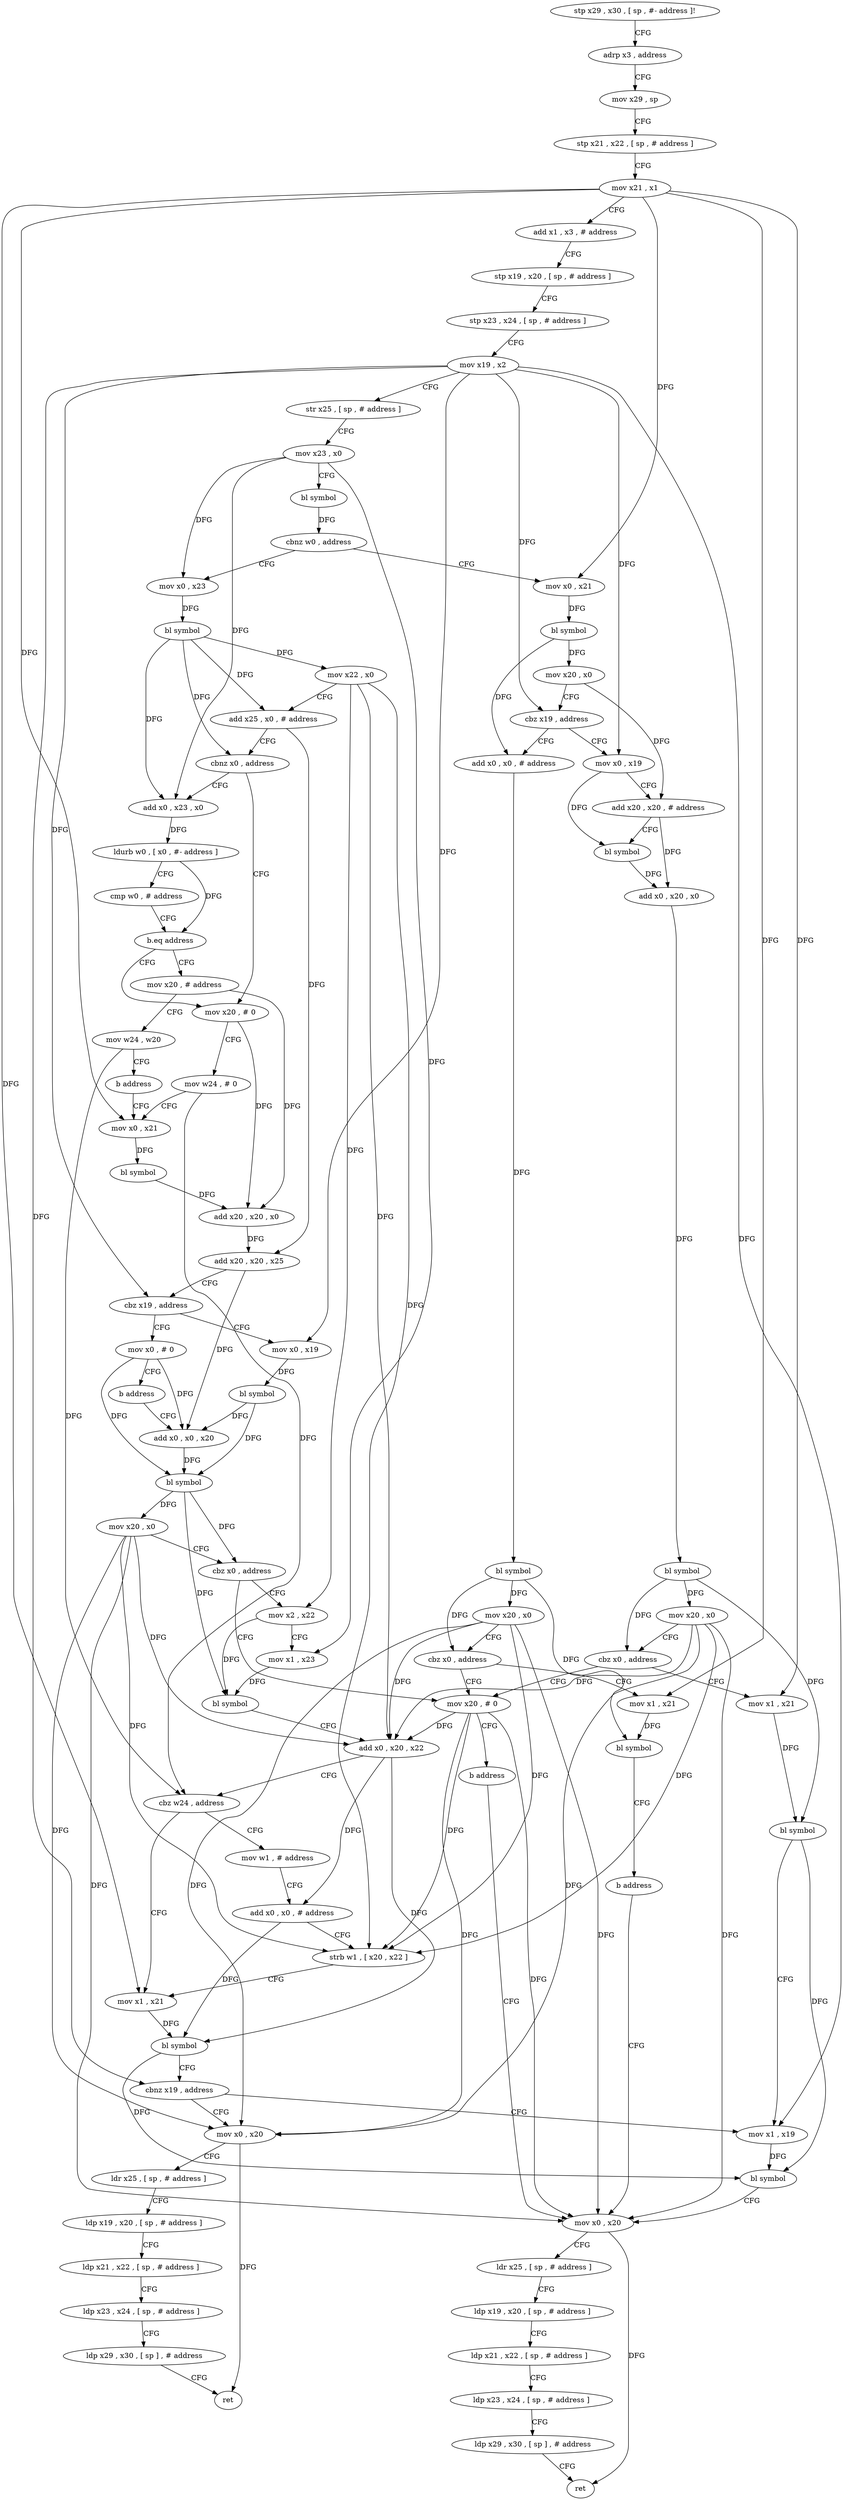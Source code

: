 digraph "func" {
"159288" [label = "stp x29 , x30 , [ sp , #- address ]!" ]
"159292" [label = "adrp x3 , address" ]
"159296" [label = "mov x29 , sp" ]
"159300" [label = "stp x21 , x22 , [ sp , # address ]" ]
"159304" [label = "mov x21 , x1" ]
"159308" [label = "add x1 , x3 , # address" ]
"159312" [label = "stp x19 , x20 , [ sp , # address ]" ]
"159316" [label = "stp x23 , x24 , [ sp , # address ]" ]
"159320" [label = "mov x19 , x2" ]
"159324" [label = "str x25 , [ sp , # address ]" ]
"159328" [label = "mov x23 , x0" ]
"159332" [label = "bl symbol" ]
"159336" [label = "cbnz w0 , address" ]
"159432" [label = "mov x0 , x23" ]
"159340" [label = "mov x0 , x21" ]
"159436" [label = "bl symbol" ]
"159440" [label = "mov x22 , x0" ]
"159444" [label = "add x25 , x0 , # address" ]
"159448" [label = "cbnz x0 , address" ]
"159576" [label = "add x0 , x23 , x0" ]
"159452" [label = "mov x20 , # 0" ]
"159344" [label = "bl symbol" ]
"159348" [label = "mov x20 , x0" ]
"159352" [label = "cbz x19 , address" ]
"159608" [label = "add x0 , x0 , # address" ]
"159356" [label = "mov x0 , x19" ]
"159580" [label = "ldurb w0 , [ x0 , #- address ]" ]
"159584" [label = "cmp w0 , # address" ]
"159588" [label = "b.eq address" ]
"159592" [label = "mov x20 , # address" ]
"159456" [label = "mov w24 , # 0" ]
"159460" [label = "mov x0 , x21" ]
"159612" [label = "bl symbol" ]
"159616" [label = "mov x20 , x0" ]
"159620" [label = "cbz x0 , address" ]
"159648" [label = "mov x20 , # 0" ]
"159624" [label = "mov x1 , x21" ]
"159360" [label = "add x20 , x20 , # address" ]
"159364" [label = "bl symbol" ]
"159368" [label = "add x0 , x20 , x0" ]
"159372" [label = "bl symbol" ]
"159376" [label = "mov x20 , x0" ]
"159380" [label = "cbz x0 , address" ]
"159384" [label = "mov x1 , x21" ]
"159596" [label = "mov w24 , w20" ]
"159600" [label = "b address" ]
"159640" [label = "mov x0 , # 0" ]
"159644" [label = "b address" ]
"159488" [label = "add x0 , x0 , x20" ]
"159480" [label = "mov x0 , x19" ]
"159484" [label = "bl symbol" ]
"159652" [label = "b address" ]
"159400" [label = "mov x0 , x20" ]
"159628" [label = "bl symbol" ]
"159632" [label = "b address" ]
"159388" [label = "bl symbol" ]
"159392" [label = "mov x1 , x19" ]
"159464" [label = "bl symbol" ]
"159468" [label = "add x20 , x20 , x0" ]
"159472" [label = "add x20 , x20 , x25" ]
"159476" [label = "cbz x19 , address" ]
"159492" [label = "bl symbol" ]
"159496" [label = "mov x20 , x0" ]
"159500" [label = "cbz x0 , address" ]
"159504" [label = "mov x2 , x22" ]
"159508" [label = "mov x1 , x23" ]
"159512" [label = "bl symbol" ]
"159516" [label = "add x0 , x20 , x22" ]
"159520" [label = "cbz w24 , address" ]
"159536" [label = "mov x1 , x21" ]
"159524" [label = "mov w1 , # address" ]
"159404" [label = "ldr x25 , [ sp , # address ]" ]
"159408" [label = "ldp x19 , x20 , [ sp , # address ]" ]
"159412" [label = "ldp x21 , x22 , [ sp , # address ]" ]
"159416" [label = "ldp x23 , x24 , [ sp , # address ]" ]
"159420" [label = "ldp x29 , x30 , [ sp ] , # address" ]
"159424" [label = "ret" ]
"159540" [label = "bl symbol" ]
"159544" [label = "cbnz x19 , address" ]
"159548" [label = "mov x0 , x20" ]
"159528" [label = "add x0 , x0 , # address" ]
"159532" [label = "strb w1 , [ x20 , x22 ]" ]
"159396" [label = "bl symbol" ]
"159552" [label = "ldr x25 , [ sp , # address ]" ]
"159556" [label = "ldp x19 , x20 , [ sp , # address ]" ]
"159560" [label = "ldp x21 , x22 , [ sp , # address ]" ]
"159564" [label = "ldp x23 , x24 , [ sp , # address ]" ]
"159568" [label = "ldp x29 , x30 , [ sp ] , # address" ]
"159572" [label = "ret" ]
"159288" -> "159292" [ label = "CFG" ]
"159292" -> "159296" [ label = "CFG" ]
"159296" -> "159300" [ label = "CFG" ]
"159300" -> "159304" [ label = "CFG" ]
"159304" -> "159308" [ label = "CFG" ]
"159304" -> "159340" [ label = "DFG" ]
"159304" -> "159460" [ label = "DFG" ]
"159304" -> "159624" [ label = "DFG" ]
"159304" -> "159384" [ label = "DFG" ]
"159304" -> "159536" [ label = "DFG" ]
"159308" -> "159312" [ label = "CFG" ]
"159312" -> "159316" [ label = "CFG" ]
"159316" -> "159320" [ label = "CFG" ]
"159320" -> "159324" [ label = "CFG" ]
"159320" -> "159352" [ label = "DFG" ]
"159320" -> "159356" [ label = "DFG" ]
"159320" -> "159476" [ label = "DFG" ]
"159320" -> "159480" [ label = "DFG" ]
"159320" -> "159392" [ label = "DFG" ]
"159320" -> "159544" [ label = "DFG" ]
"159324" -> "159328" [ label = "CFG" ]
"159328" -> "159332" [ label = "CFG" ]
"159328" -> "159432" [ label = "DFG" ]
"159328" -> "159576" [ label = "DFG" ]
"159328" -> "159508" [ label = "DFG" ]
"159332" -> "159336" [ label = "DFG" ]
"159336" -> "159432" [ label = "CFG" ]
"159336" -> "159340" [ label = "CFG" ]
"159432" -> "159436" [ label = "DFG" ]
"159340" -> "159344" [ label = "DFG" ]
"159436" -> "159440" [ label = "DFG" ]
"159436" -> "159444" [ label = "DFG" ]
"159436" -> "159448" [ label = "DFG" ]
"159436" -> "159576" [ label = "DFG" ]
"159440" -> "159444" [ label = "CFG" ]
"159440" -> "159504" [ label = "DFG" ]
"159440" -> "159516" [ label = "DFG" ]
"159440" -> "159532" [ label = "DFG" ]
"159444" -> "159448" [ label = "CFG" ]
"159444" -> "159472" [ label = "DFG" ]
"159448" -> "159576" [ label = "CFG" ]
"159448" -> "159452" [ label = "CFG" ]
"159576" -> "159580" [ label = "DFG" ]
"159452" -> "159456" [ label = "CFG" ]
"159452" -> "159468" [ label = "DFG" ]
"159344" -> "159348" [ label = "DFG" ]
"159344" -> "159608" [ label = "DFG" ]
"159348" -> "159352" [ label = "CFG" ]
"159348" -> "159360" [ label = "DFG" ]
"159352" -> "159608" [ label = "CFG" ]
"159352" -> "159356" [ label = "CFG" ]
"159608" -> "159612" [ label = "DFG" ]
"159356" -> "159360" [ label = "CFG" ]
"159356" -> "159364" [ label = "DFG" ]
"159580" -> "159584" [ label = "CFG" ]
"159580" -> "159588" [ label = "DFG" ]
"159584" -> "159588" [ label = "CFG" ]
"159588" -> "159452" [ label = "CFG" ]
"159588" -> "159592" [ label = "CFG" ]
"159592" -> "159596" [ label = "CFG" ]
"159592" -> "159468" [ label = "DFG" ]
"159456" -> "159460" [ label = "CFG" ]
"159456" -> "159520" [ label = "DFG" ]
"159460" -> "159464" [ label = "DFG" ]
"159612" -> "159616" [ label = "DFG" ]
"159612" -> "159620" [ label = "DFG" ]
"159612" -> "159628" [ label = "DFG" ]
"159616" -> "159620" [ label = "CFG" ]
"159616" -> "159400" [ label = "DFG" ]
"159616" -> "159516" [ label = "DFG" ]
"159616" -> "159532" [ label = "DFG" ]
"159616" -> "159548" [ label = "DFG" ]
"159620" -> "159648" [ label = "CFG" ]
"159620" -> "159624" [ label = "CFG" ]
"159648" -> "159652" [ label = "CFG" ]
"159648" -> "159400" [ label = "DFG" ]
"159648" -> "159516" [ label = "DFG" ]
"159648" -> "159532" [ label = "DFG" ]
"159648" -> "159548" [ label = "DFG" ]
"159624" -> "159628" [ label = "DFG" ]
"159360" -> "159364" [ label = "CFG" ]
"159360" -> "159368" [ label = "DFG" ]
"159364" -> "159368" [ label = "DFG" ]
"159368" -> "159372" [ label = "DFG" ]
"159372" -> "159376" [ label = "DFG" ]
"159372" -> "159380" [ label = "DFG" ]
"159372" -> "159388" [ label = "DFG" ]
"159376" -> "159380" [ label = "CFG" ]
"159376" -> "159400" [ label = "DFG" ]
"159376" -> "159516" [ label = "DFG" ]
"159376" -> "159532" [ label = "DFG" ]
"159376" -> "159548" [ label = "DFG" ]
"159380" -> "159648" [ label = "CFG" ]
"159380" -> "159384" [ label = "CFG" ]
"159384" -> "159388" [ label = "DFG" ]
"159596" -> "159600" [ label = "CFG" ]
"159596" -> "159520" [ label = "DFG" ]
"159600" -> "159460" [ label = "CFG" ]
"159640" -> "159644" [ label = "CFG" ]
"159640" -> "159488" [ label = "DFG" ]
"159640" -> "159492" [ label = "DFG" ]
"159644" -> "159488" [ label = "CFG" ]
"159488" -> "159492" [ label = "DFG" ]
"159480" -> "159484" [ label = "DFG" ]
"159484" -> "159488" [ label = "DFG" ]
"159484" -> "159492" [ label = "DFG" ]
"159652" -> "159400" [ label = "CFG" ]
"159400" -> "159404" [ label = "CFG" ]
"159400" -> "159424" [ label = "DFG" ]
"159628" -> "159632" [ label = "CFG" ]
"159632" -> "159400" [ label = "CFG" ]
"159388" -> "159392" [ label = "CFG" ]
"159388" -> "159396" [ label = "DFG" ]
"159392" -> "159396" [ label = "DFG" ]
"159464" -> "159468" [ label = "DFG" ]
"159468" -> "159472" [ label = "DFG" ]
"159472" -> "159476" [ label = "CFG" ]
"159472" -> "159488" [ label = "DFG" ]
"159476" -> "159640" [ label = "CFG" ]
"159476" -> "159480" [ label = "CFG" ]
"159492" -> "159496" [ label = "DFG" ]
"159492" -> "159500" [ label = "DFG" ]
"159492" -> "159512" [ label = "DFG" ]
"159496" -> "159500" [ label = "CFG" ]
"159496" -> "159400" [ label = "DFG" ]
"159496" -> "159516" [ label = "DFG" ]
"159496" -> "159532" [ label = "DFG" ]
"159496" -> "159548" [ label = "DFG" ]
"159500" -> "159648" [ label = "CFG" ]
"159500" -> "159504" [ label = "CFG" ]
"159504" -> "159508" [ label = "CFG" ]
"159504" -> "159512" [ label = "DFG" ]
"159508" -> "159512" [ label = "DFG" ]
"159512" -> "159516" [ label = "CFG" ]
"159516" -> "159520" [ label = "CFG" ]
"159516" -> "159540" [ label = "DFG" ]
"159516" -> "159528" [ label = "DFG" ]
"159520" -> "159536" [ label = "CFG" ]
"159520" -> "159524" [ label = "CFG" ]
"159536" -> "159540" [ label = "DFG" ]
"159524" -> "159528" [ label = "CFG" ]
"159404" -> "159408" [ label = "CFG" ]
"159408" -> "159412" [ label = "CFG" ]
"159412" -> "159416" [ label = "CFG" ]
"159416" -> "159420" [ label = "CFG" ]
"159420" -> "159424" [ label = "CFG" ]
"159540" -> "159544" [ label = "CFG" ]
"159540" -> "159396" [ label = "DFG" ]
"159544" -> "159392" [ label = "CFG" ]
"159544" -> "159548" [ label = "CFG" ]
"159548" -> "159552" [ label = "CFG" ]
"159548" -> "159572" [ label = "DFG" ]
"159528" -> "159532" [ label = "CFG" ]
"159528" -> "159540" [ label = "DFG" ]
"159532" -> "159536" [ label = "CFG" ]
"159396" -> "159400" [ label = "CFG" ]
"159552" -> "159556" [ label = "CFG" ]
"159556" -> "159560" [ label = "CFG" ]
"159560" -> "159564" [ label = "CFG" ]
"159564" -> "159568" [ label = "CFG" ]
"159568" -> "159572" [ label = "CFG" ]
}
